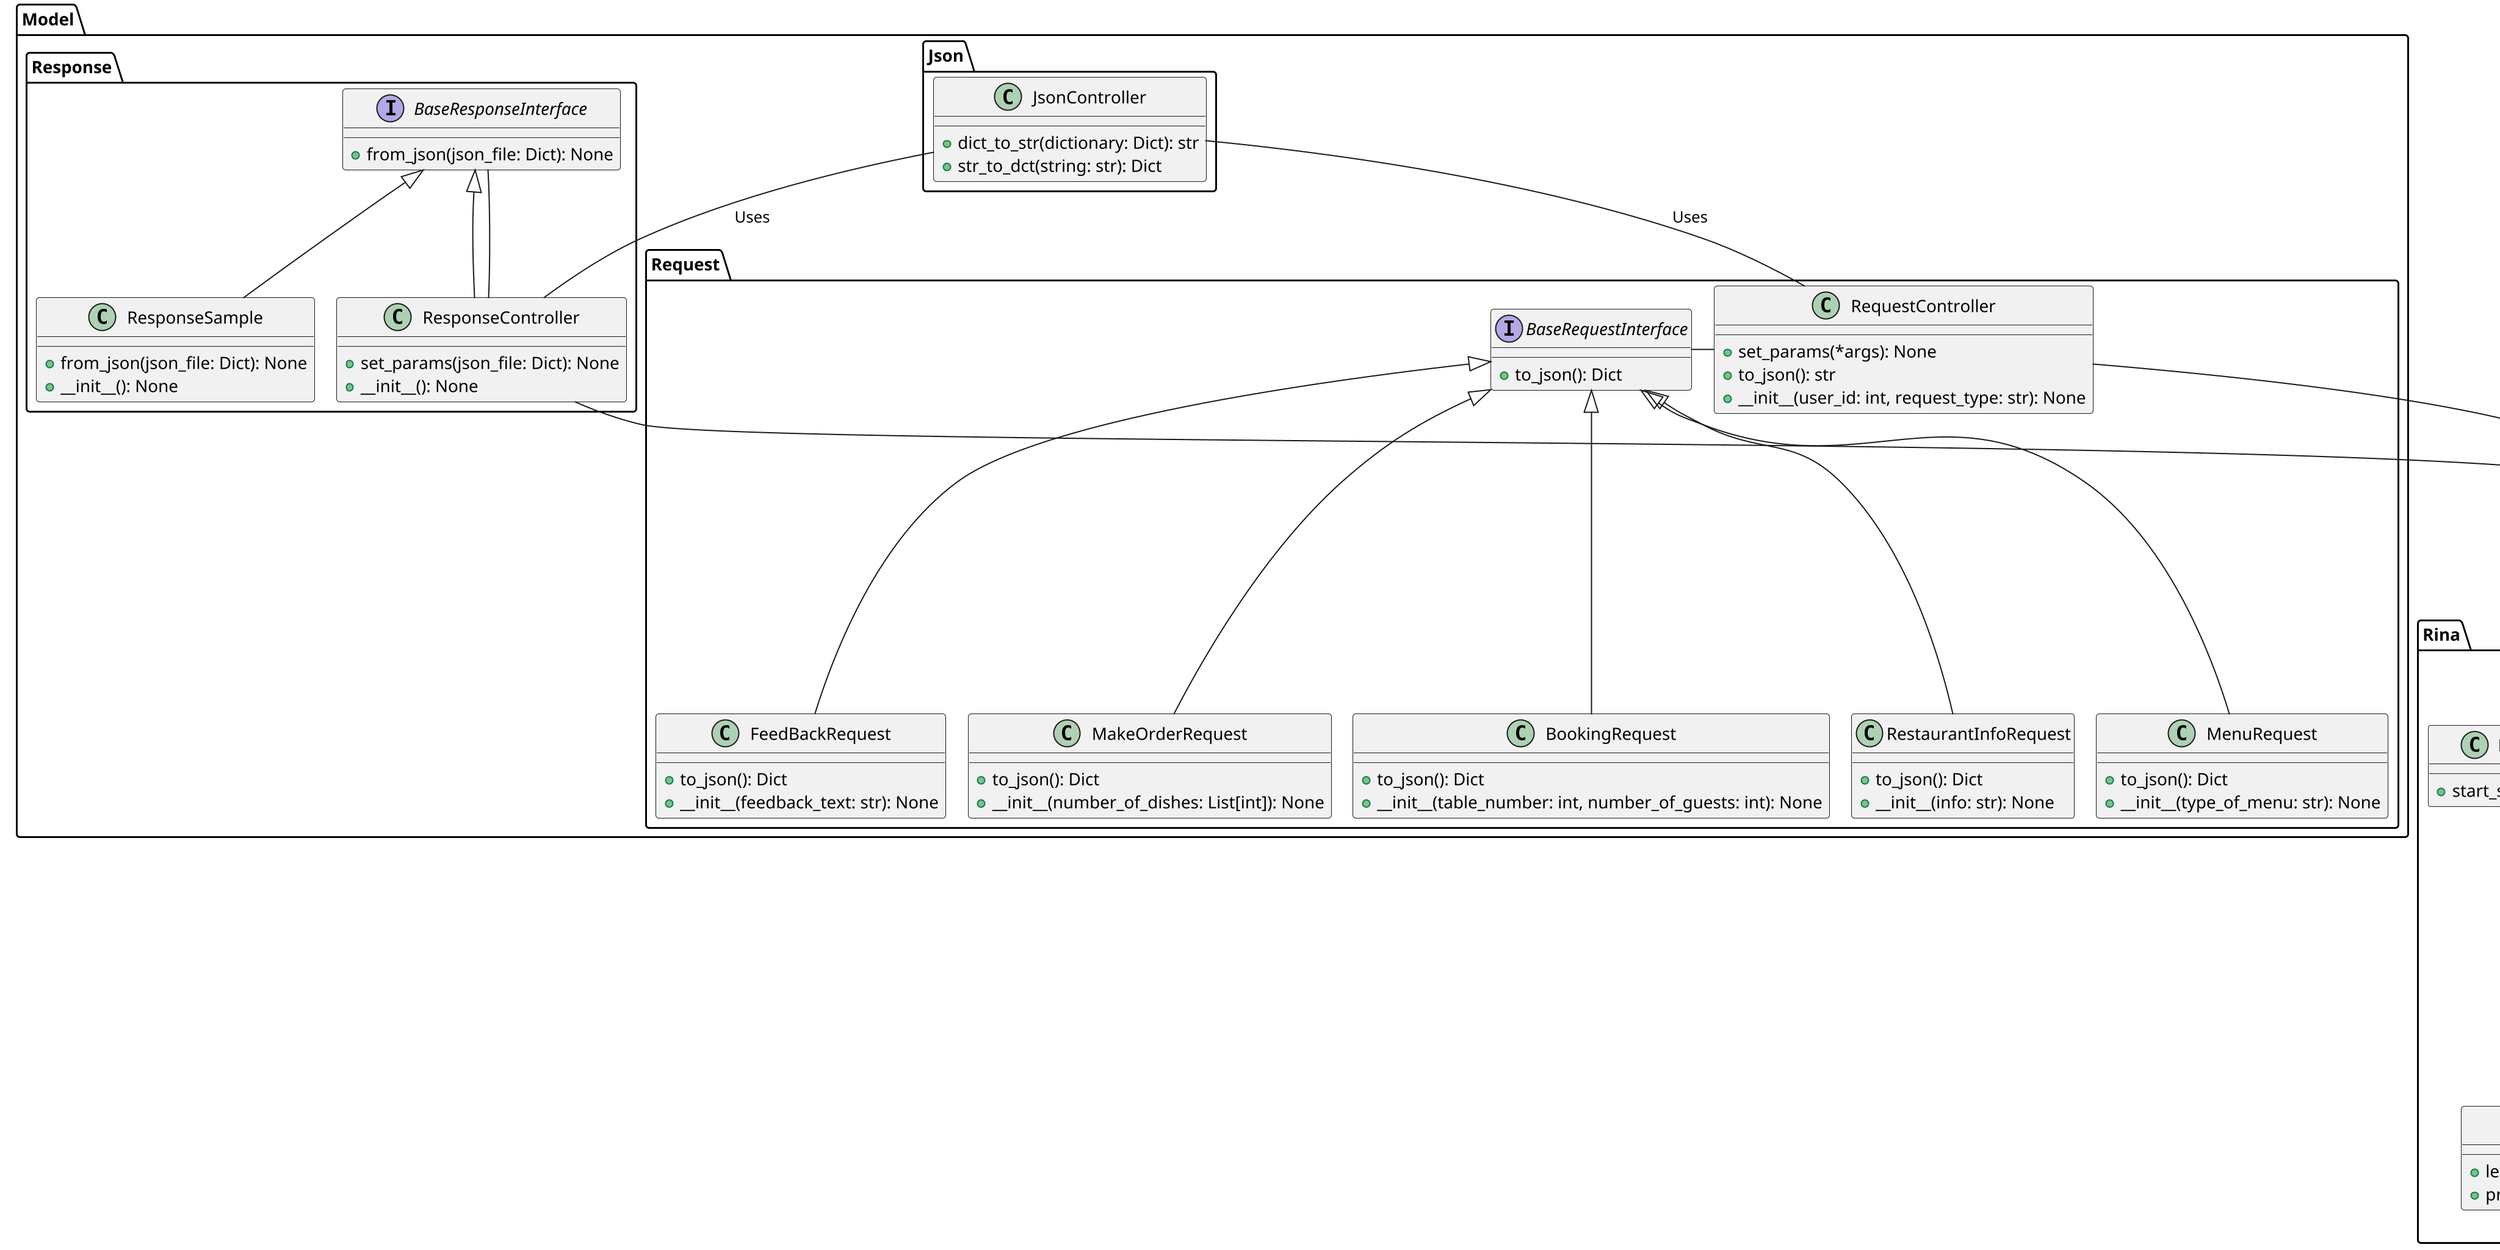 @startuml Class Diagram
!pragma layout smetana

scale  2048 width
scale  2048 height

package "Model" {
  package "Json" {
    class "JsonController" {
      +dict_to_str(dictionary: Dict): str
      +str_to_dct(string: str): Dict
    }
  }

  package "Response" {
    interface "BaseResponseInterface" {
      +from_json(json_file: Dict): None
    }
  
    class "ResponseSample" {
      +from_json(json_file: Dict): None
      +__init__(): None
    }
  
    class "ResponseController" {
      +set_params(json_file: Dict): None
      +__init__(): None
    }
  }

  package "Request" {
    interface "BaseRequestInterface" {
      +to_json(): Dict
    }
  
    class "MakeOrderRequest" {
      +to_json(): Dict
      +__init__(number_of_dishes: List[int]): None
    }
  
    class "BookingRequest" {
      +to_json(): Dict
      +__init__(table_number: int, number_of_guests: int): None
    }
  
    class "RestaurantInfoRequest" {
      +to_json(): Dict
      +__init__(info: str): None
    }
  
    class "MenuRequest" {
      +to_json(): Dict
      +__init__(type_of_menu: str): None
    }
  
    class "FeedBackRequest" {
      +to_json(): Dict
      +__init__(feedback_text: str): None
    }
  
    class "RequestController" {
      +set_params(*args): None
      +to_json(): str
      +__init__(user_id: int, request_type: str): None
    }
  }
  
}

package "View" {
  class "TgView" {
    -bot: Bot
    -dp: Dispatcher
    -controller: Callable
    -COMMANDS_TEXTS_TO_HANDLER_NAMES: Dict
    -COMMANDS_INCLUDING_MESSAGE_TEXT: List
    +set_controller(controller: Callable): void
    +change_keyboard(telegram_id: int, activated_button_layout: any, reply: str): void
    +send_message_to_user(telegram_id: int, text: str, image: str): void
    +make_handler_with_args(handler: Callable, include_message_text: bool, include_phone_number: bool): Callable
    +register_handlers(): void
    +start_bot(): void
    +run(): void
  }
}

package "Rina" {
  class "FeedbackDatabase" {
    +leave_feedback(text: str): None
    +print_db(): None
  }
  
  class "TablesDatabase" {
    +print_free_tables(): None
    +get_availability(index: int): int
    +book_table(index: int): None
    +__init__()
  }
  
  class "RinaController" {
    +receive_response(request_js_str: str): None
    +handle_order(annotation: Dict): Tuple[str, int]
    +handle_book(annotation: Dict): Tuple[str, int]
    +handle_info(): Tuple[str, int]
    +handle_menu(): Tuple[str, int]
    +handle_feedback(annotation: Dict): Tuple[str, int]
    +__init__()
  }
  
  class "RinaServer" {
    +start_server(): None
  }
}

package "Controller" {
  
  class "TgServer" {
    +{static}start_server(): Coroutine[None, None, None]
  }

  class "TgController" {
    -tg_view: Callable
    -command_request_dict: Dict
    +try_create_db(): void
    +handle_auth(telegram_id: int): void
    +handle_contact_recieved(telegram_id: int, phone_number: str): void
    +handle_contact_declined(telegram_id: int): void
    +handle_back(telegram_id: int): void
    +handle_info(telegram_id: int): void
    +handle_table_typo(telegram_id: int): void
    +handle_table(telegram_id: int, input_text: str): void
    +handle_data_typo(telegram_id: int): void
    +handle_data(telegram_id: int, input_text: str): void
    +handle_info_about(telegram_id: int, input_text: str): void
    +handle_hours(telegram_id: int, input_text: str): void
    +handle_news(telegram_id: int, input_text: str): void
    +handle_menu(telegram_id: int, input_text: str): void
    +send_request(telegram_id: int, input_text: str): void
    +receive_response(response_js_str: str): void
    +run(): void
  }
}

package "RMQ" {

  class RmqController {
    +{static}send_to_rina(message_dict: dict): None
    +{static}send_to_tg(message_dict: dict): None
    +{static}start_consuming_from_rina(controller): None
    +{static}start_consuming_from_tg(controller): None
  }

  class TgConsumer {
    +{static}start_consuming(tg_controller): None
  }

  class TgProducer {
    +{static}produce(message_dict: dict): None
  }

  class RinaConsumer {
    +{static}start_consuming(rina_controller): None
  }

  class RinaProducer {
    +{static}produce(message_dict: dict): None
  }
}

BaseRequestInterface <|-- MakeOrderRequest
BaseRequestInterface <|-- BookingRequest
BaseRequestInterface <|-- RestaurantInfoRequest
BaseRequestInterface <|-- MenuRequest
BaseRequestInterface <|-- FeedBackRequest
BaseResponseInterface <|-- ResponseSample
BaseResponseInterface <|-- ResponseController

TgController -right-* TgView
RmqController -- RinaController
RmqController -- TgController
RinaController --> FeedbackDatabase : Uses >
RinaController --> TablesDatabase : Uses >
ResponseController - RinaController
RequestController -- RinaController
ResponseController -- BaseResponseInterface
RequestController - BaseRequestInterface
JsonController -- RequestController : Uses >
JsonController -- ResponseController : Uses >

RmqController ..> TgConsumer : Uses >
RmqController ..> TgProducer : Uses >
RmqController ..> RinaConsumer : Uses >
RmqController ..> RinaProducer : Uses >
@enduml

